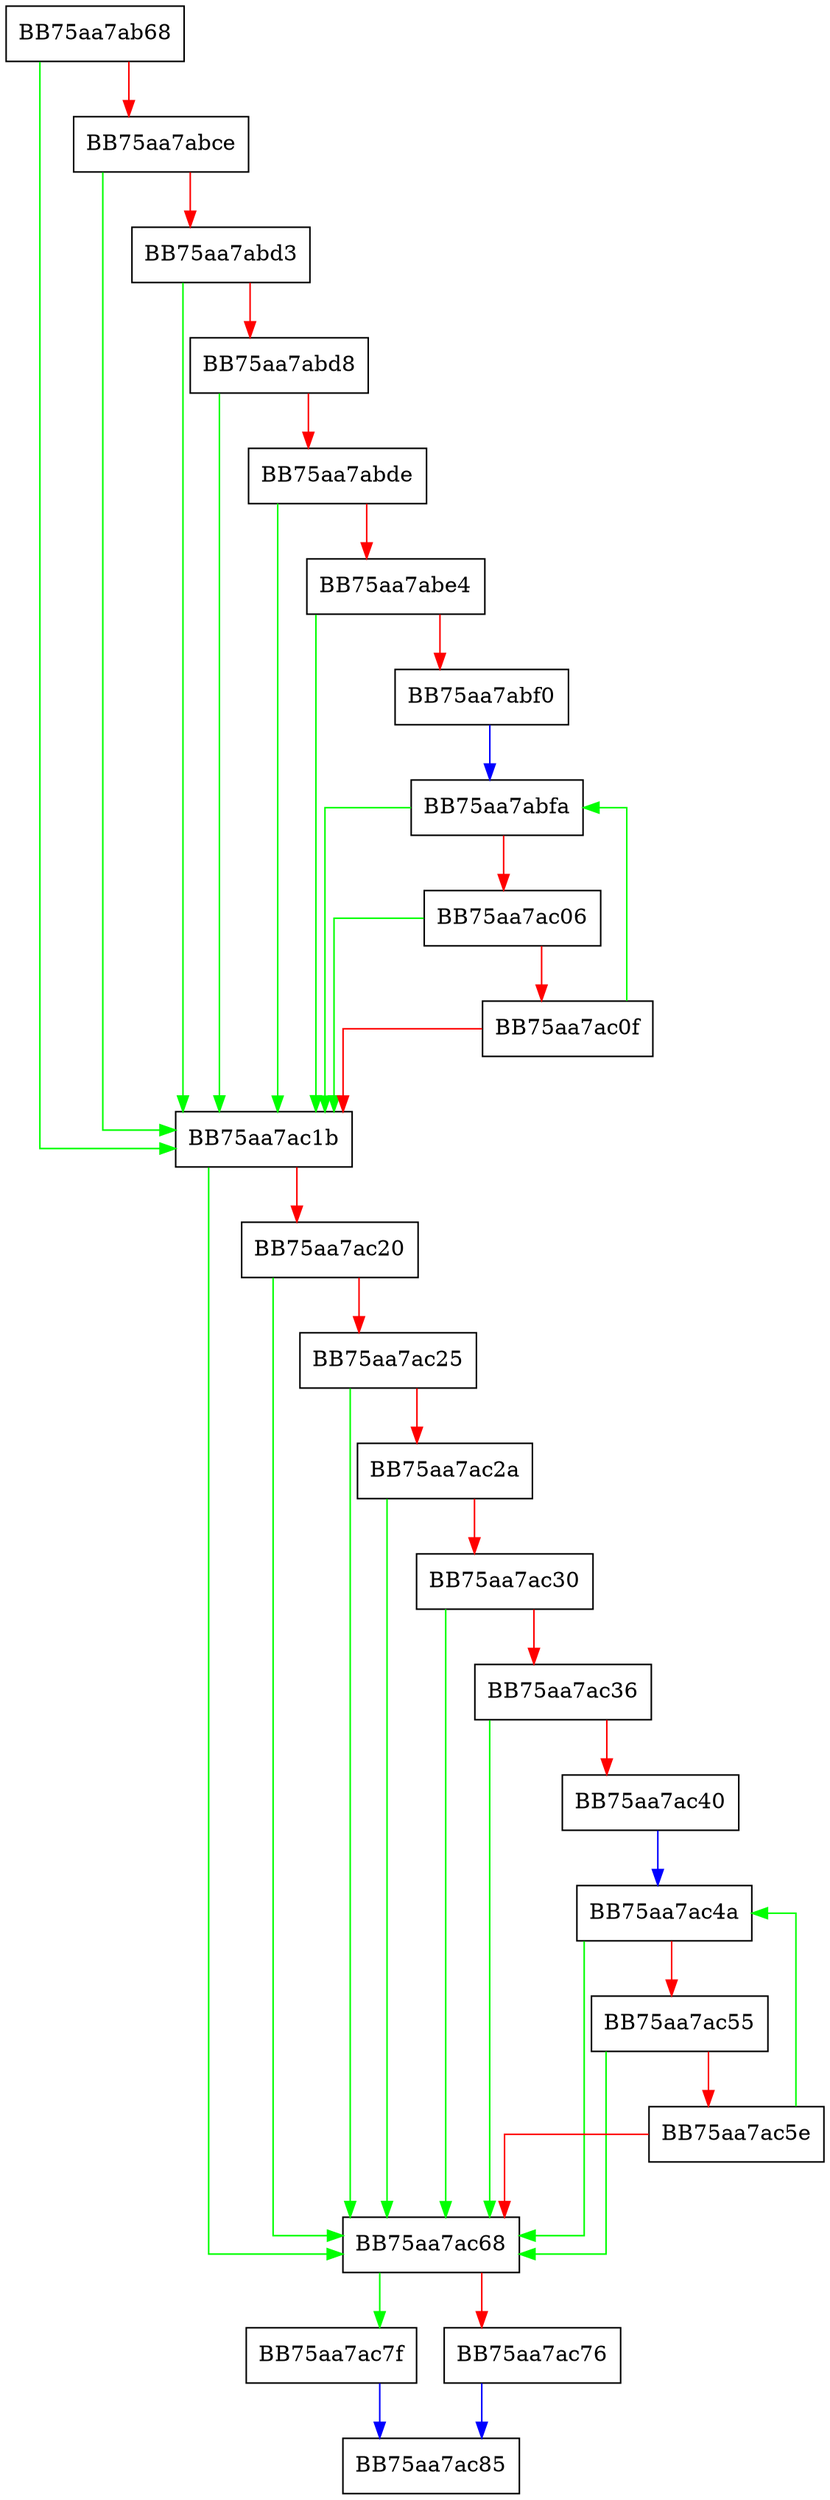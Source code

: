 digraph LZNT1FindMatchStandard {
  node [shape="box"];
  graph [splines=ortho];
  BB75aa7ab68 -> BB75aa7ac1b [color="green"];
  BB75aa7ab68 -> BB75aa7abce [color="red"];
  BB75aa7abce -> BB75aa7ac1b [color="green"];
  BB75aa7abce -> BB75aa7abd3 [color="red"];
  BB75aa7abd3 -> BB75aa7ac1b [color="green"];
  BB75aa7abd3 -> BB75aa7abd8 [color="red"];
  BB75aa7abd8 -> BB75aa7ac1b [color="green"];
  BB75aa7abd8 -> BB75aa7abde [color="red"];
  BB75aa7abde -> BB75aa7ac1b [color="green"];
  BB75aa7abde -> BB75aa7abe4 [color="red"];
  BB75aa7abe4 -> BB75aa7ac1b [color="green"];
  BB75aa7abe4 -> BB75aa7abf0 [color="red"];
  BB75aa7abf0 -> BB75aa7abfa [color="blue"];
  BB75aa7abfa -> BB75aa7ac1b [color="green"];
  BB75aa7abfa -> BB75aa7ac06 [color="red"];
  BB75aa7ac06 -> BB75aa7ac1b [color="green"];
  BB75aa7ac06 -> BB75aa7ac0f [color="red"];
  BB75aa7ac0f -> BB75aa7abfa [color="green"];
  BB75aa7ac0f -> BB75aa7ac1b [color="red"];
  BB75aa7ac1b -> BB75aa7ac68 [color="green"];
  BB75aa7ac1b -> BB75aa7ac20 [color="red"];
  BB75aa7ac20 -> BB75aa7ac68 [color="green"];
  BB75aa7ac20 -> BB75aa7ac25 [color="red"];
  BB75aa7ac25 -> BB75aa7ac68 [color="green"];
  BB75aa7ac25 -> BB75aa7ac2a [color="red"];
  BB75aa7ac2a -> BB75aa7ac68 [color="green"];
  BB75aa7ac2a -> BB75aa7ac30 [color="red"];
  BB75aa7ac30 -> BB75aa7ac68 [color="green"];
  BB75aa7ac30 -> BB75aa7ac36 [color="red"];
  BB75aa7ac36 -> BB75aa7ac68 [color="green"];
  BB75aa7ac36 -> BB75aa7ac40 [color="red"];
  BB75aa7ac40 -> BB75aa7ac4a [color="blue"];
  BB75aa7ac4a -> BB75aa7ac68 [color="green"];
  BB75aa7ac4a -> BB75aa7ac55 [color="red"];
  BB75aa7ac55 -> BB75aa7ac68 [color="green"];
  BB75aa7ac55 -> BB75aa7ac5e [color="red"];
  BB75aa7ac5e -> BB75aa7ac4a [color="green"];
  BB75aa7ac5e -> BB75aa7ac68 [color="red"];
  BB75aa7ac68 -> BB75aa7ac7f [color="green"];
  BB75aa7ac68 -> BB75aa7ac76 [color="red"];
  BB75aa7ac76 -> BB75aa7ac85 [color="blue"];
  BB75aa7ac7f -> BB75aa7ac85 [color="blue"];
}